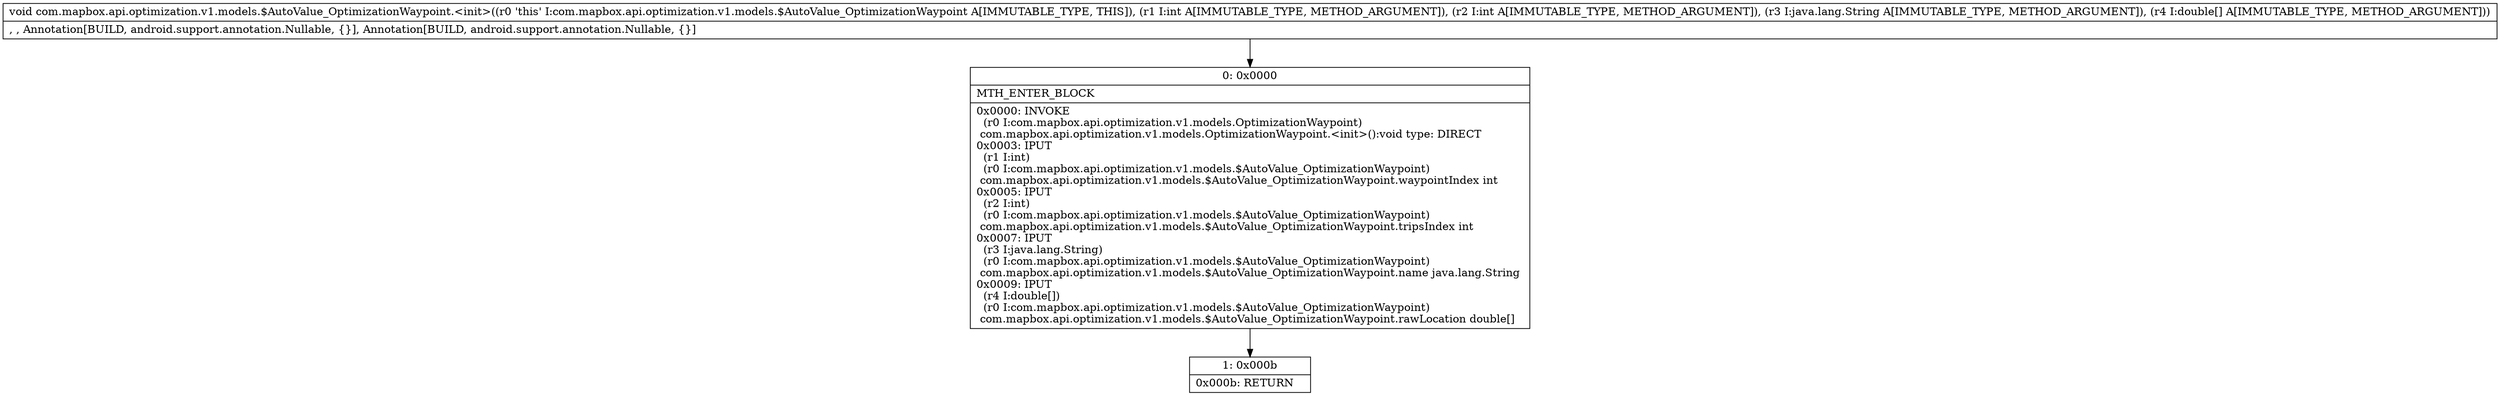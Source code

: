 digraph "CFG forcom.mapbox.api.optimization.v1.models.$AutoValue_OptimizationWaypoint.\<init\>(IILjava\/lang\/String;[D)V" {
Node_0 [shape=record,label="{0\:\ 0x0000|MTH_ENTER_BLOCK\l|0x0000: INVOKE  \l  (r0 I:com.mapbox.api.optimization.v1.models.OptimizationWaypoint)\l com.mapbox.api.optimization.v1.models.OptimizationWaypoint.\<init\>():void type: DIRECT \l0x0003: IPUT  \l  (r1 I:int)\l  (r0 I:com.mapbox.api.optimization.v1.models.$AutoValue_OptimizationWaypoint)\l com.mapbox.api.optimization.v1.models.$AutoValue_OptimizationWaypoint.waypointIndex int \l0x0005: IPUT  \l  (r2 I:int)\l  (r0 I:com.mapbox.api.optimization.v1.models.$AutoValue_OptimizationWaypoint)\l com.mapbox.api.optimization.v1.models.$AutoValue_OptimizationWaypoint.tripsIndex int \l0x0007: IPUT  \l  (r3 I:java.lang.String)\l  (r0 I:com.mapbox.api.optimization.v1.models.$AutoValue_OptimizationWaypoint)\l com.mapbox.api.optimization.v1.models.$AutoValue_OptimizationWaypoint.name java.lang.String \l0x0009: IPUT  \l  (r4 I:double[])\l  (r0 I:com.mapbox.api.optimization.v1.models.$AutoValue_OptimizationWaypoint)\l com.mapbox.api.optimization.v1.models.$AutoValue_OptimizationWaypoint.rawLocation double[] \l}"];
Node_1 [shape=record,label="{1\:\ 0x000b|0x000b: RETURN   \l}"];
MethodNode[shape=record,label="{void com.mapbox.api.optimization.v1.models.$AutoValue_OptimizationWaypoint.\<init\>((r0 'this' I:com.mapbox.api.optimization.v1.models.$AutoValue_OptimizationWaypoint A[IMMUTABLE_TYPE, THIS]), (r1 I:int A[IMMUTABLE_TYPE, METHOD_ARGUMENT]), (r2 I:int A[IMMUTABLE_TYPE, METHOD_ARGUMENT]), (r3 I:java.lang.String A[IMMUTABLE_TYPE, METHOD_ARGUMENT]), (r4 I:double[] A[IMMUTABLE_TYPE, METHOD_ARGUMENT]))  | , , Annotation[BUILD, android.support.annotation.Nullable, \{\}], Annotation[BUILD, android.support.annotation.Nullable, \{\}]\l}"];
MethodNode -> Node_0;
Node_0 -> Node_1;
}

